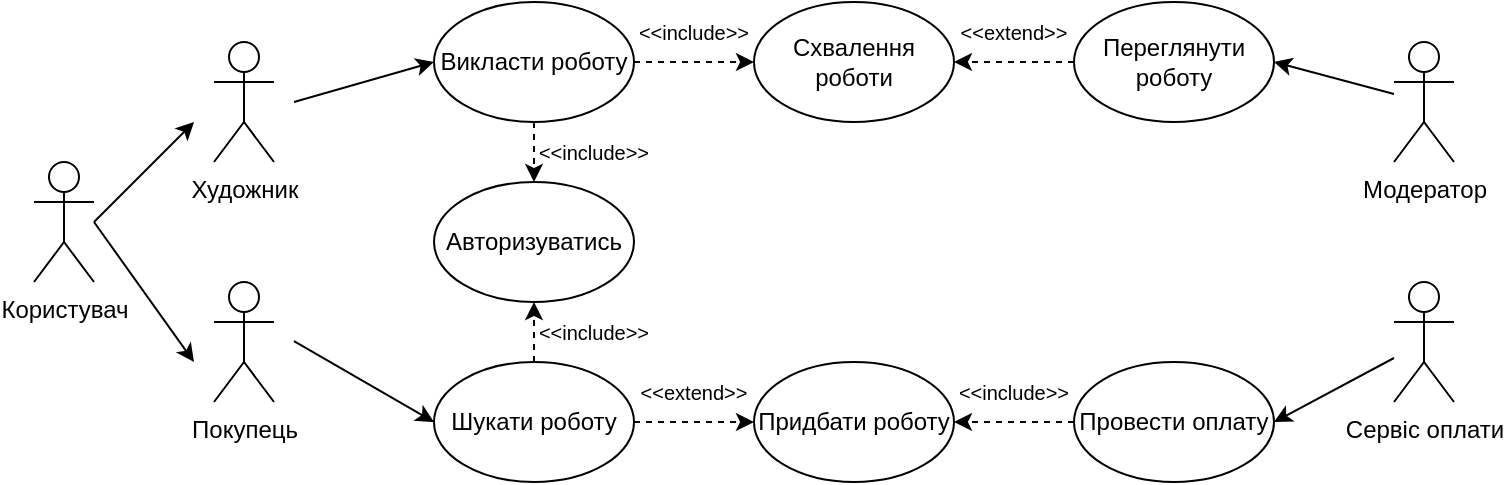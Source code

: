<mxfile version="20.3.3" type="device"><diagram id="3LWY-Lgfk4nYCkW3nS7w" name="Страница 1"><mxGraphModel dx="831" dy="476" grid="1" gridSize="10" guides="1" tooltips="1" connect="1" arrows="1" fold="1" page="1" pageScale="1" pageWidth="827" pageHeight="1169" math="0" shadow="0"><root><mxCell id="0"/><mxCell id="1" parent="0"/><mxCell id="paarDGqrIeViON9U21Fg-3" value="Художник" style="shape=umlActor;verticalLabelPosition=bottom;verticalAlign=top;html=1;outlineConnect=0;" vertex="1" parent="1"><mxGeometry x="120" y="100" width="30" height="60" as="geometry"/></mxCell><mxCell id="paarDGqrIeViON9U21Fg-4" value="Покупець" style="shape=umlActor;verticalLabelPosition=bottom;verticalAlign=top;html=1;outlineConnect=0;" vertex="1" parent="1"><mxGeometry x="120" y="220" width="30" height="60" as="geometry"/></mxCell><mxCell id="paarDGqrIeViON9U21Fg-5" value="Сервіс оплати" style="shape=umlActor;verticalLabelPosition=bottom;verticalAlign=top;html=1;outlineConnect=0;" vertex="1" parent="1"><mxGeometry x="710" y="220" width="30" height="60" as="geometry"/></mxCell><mxCell id="paarDGqrIeViON9U21Fg-6" value="Модератор" style="shape=umlActor;verticalLabelPosition=bottom;verticalAlign=top;html=1;outlineConnect=0;" vertex="1" parent="1"><mxGeometry x="710" y="100" width="30" height="60" as="geometry"/></mxCell><mxCell id="paarDGqrIeViON9U21Fg-39" style="edgeStyle=orthogonalEdgeStyle;rounded=0;orthogonalLoop=1;jettySize=auto;html=1;entryX=0;entryY=0.5;entryDx=0;entryDy=0;dashed=1;fontSize=10;" edge="1" parent="1" source="paarDGqrIeViON9U21Fg-8" target="paarDGqrIeViON9U21Fg-15"><mxGeometry relative="1" as="geometry"/></mxCell><mxCell id="paarDGqrIeViON9U21Fg-8" value="Викласти роботу" style="ellipse;whiteSpace=wrap;html=1;" vertex="1" parent="1"><mxGeometry x="230" y="80" width="100" height="60" as="geometry"/></mxCell><mxCell id="paarDGqrIeViON9U21Fg-10" value="Придбати роботу" style="ellipse;whiteSpace=wrap;html=1;" vertex="1" parent="1"><mxGeometry x="390" y="260" width="100" height="60" as="geometry"/></mxCell><mxCell id="paarDGqrIeViON9U21Fg-12" value="Шукати роботу" style="ellipse;whiteSpace=wrap;html=1;" vertex="1" parent="1"><mxGeometry x="230" y="260" width="100" height="60" as="geometry"/></mxCell><mxCell id="paarDGqrIeViON9U21Fg-15" value="Схвалення роботи" style="ellipse;whiteSpace=wrap;html=1;" vertex="1" parent="1"><mxGeometry x="390" y="80" width="100" height="60" as="geometry"/></mxCell><mxCell id="paarDGqrIeViON9U21Fg-16" value="Провести оплату" style="ellipse;whiteSpace=wrap;html=1;" vertex="1" parent="1"><mxGeometry x="550" y="260" width="100" height="60" as="geometry"/></mxCell><mxCell id="paarDGqrIeViON9U21Fg-19" value="Переглянути роботу" style="ellipse;whiteSpace=wrap;html=1;" vertex="1" parent="1"><mxGeometry x="550" y="80" width="100" height="60" as="geometry"/></mxCell><mxCell id="paarDGqrIeViON9U21Fg-21" value="Користувач" style="shape=umlActor;verticalLabelPosition=bottom;verticalAlign=top;html=1;outlineConnect=0;" vertex="1" parent="1"><mxGeometry x="30" y="160" width="30" height="60" as="geometry"/></mxCell><mxCell id="paarDGqrIeViON9U21Fg-22" value="" style="endArrow=classic;html=1;rounded=0;" edge="1" parent="1"><mxGeometry width="50" height="50" relative="1" as="geometry"><mxPoint x="60" y="190" as="sourcePoint"/><mxPoint x="110" y="140" as="targetPoint"/></mxGeometry></mxCell><mxCell id="paarDGqrIeViON9U21Fg-23" value="" style="endArrow=classic;html=1;rounded=0;" edge="1" parent="1"><mxGeometry width="50" height="50" relative="1" as="geometry"><mxPoint x="60" y="190" as="sourcePoint"/><mxPoint x="110" y="260" as="targetPoint"/></mxGeometry></mxCell><mxCell id="paarDGqrIeViON9U21Fg-24" value="" style="endArrow=classic;html=1;rounded=0;entryX=0;entryY=0.5;entryDx=0;entryDy=0;" edge="1" parent="1" target="paarDGqrIeViON9U21Fg-8"><mxGeometry width="50" height="50" relative="1" as="geometry"><mxPoint x="160" y="130" as="sourcePoint"/><mxPoint x="250" y="40" as="targetPoint"/></mxGeometry></mxCell><mxCell id="paarDGqrIeViON9U21Fg-25" value="" style="endArrow=classic;html=1;rounded=0;entryX=0;entryY=0.5;entryDx=0;entryDy=0;" edge="1" parent="1" target="paarDGqrIeViON9U21Fg-12"><mxGeometry width="50" height="50" relative="1" as="geometry"><mxPoint x="160.0" y="249.58" as="sourcePoint"/><mxPoint x="230" y="249.58" as="targetPoint"/></mxGeometry></mxCell><mxCell id="paarDGqrIeViON9U21Fg-26" value="" style="endArrow=classic;html=1;rounded=0;exitX=1;exitY=0.5;exitDx=0;exitDy=0;entryX=0;entryY=0.5;entryDx=0;entryDy=0;dashed=1;" edge="1" parent="1" source="paarDGqrIeViON9U21Fg-12" target="paarDGqrIeViON9U21Fg-10"><mxGeometry width="50" height="50" relative="1" as="geometry"><mxPoint x="360" y="210" as="sourcePoint"/><mxPoint x="410" y="160" as="targetPoint"/></mxGeometry></mxCell><mxCell id="paarDGqrIeViON9U21Fg-27" value="&lt;font style=&quot;font-size: 10px;&quot;&gt;&amp;lt;&amp;lt;extend&amp;gt;&amp;gt;&lt;/font&gt;" style="text;html=1;strokeColor=none;fillColor=none;align=center;verticalAlign=middle;whiteSpace=wrap;rounded=0;" vertex="1" parent="1"><mxGeometry x="330" y="260" width="60" height="30" as="geometry"/></mxCell><mxCell id="paarDGqrIeViON9U21Fg-28" value="" style="endArrow=classic;html=1;rounded=0;fontSize=10;entryX=1;entryY=0.5;entryDx=0;entryDy=0;" edge="1" parent="1" source="paarDGqrIeViON9U21Fg-5" target="paarDGqrIeViON9U21Fg-16"><mxGeometry width="50" height="50" relative="1" as="geometry"><mxPoint x="580" y="360" as="sourcePoint"/><mxPoint x="630" y="310" as="targetPoint"/></mxGeometry></mxCell><mxCell id="paarDGqrIeViON9U21Fg-29" value="" style="endArrow=classic;html=1;rounded=0;fontSize=10;entryX=1;entryY=0.5;entryDx=0;entryDy=0;exitX=0;exitY=0.5;exitDx=0;exitDy=0;dashed=1;" edge="1" parent="1" source="paarDGqrIeViON9U21Fg-16" target="paarDGqrIeViON9U21Fg-10"><mxGeometry width="50" height="50" relative="1" as="geometry"><mxPoint x="550" y="250" as="sourcePoint"/><mxPoint x="490" y="250" as="targetPoint"/></mxGeometry></mxCell><mxCell id="paarDGqrIeViON9U21Fg-30" value="&lt;font style=&quot;font-size: 10px;&quot;&gt;&amp;lt;&amp;lt;include&amp;gt;&amp;gt;&lt;/font&gt;" style="text;html=1;strokeColor=none;fillColor=none;align=center;verticalAlign=middle;whiteSpace=wrap;rounded=0;" vertex="1" parent="1"><mxGeometry x="490" y="260" width="60" height="30" as="geometry"/></mxCell><mxCell id="paarDGqrIeViON9U21Fg-33" value="Авторизуватись" style="ellipse;whiteSpace=wrap;html=1;" vertex="1" parent="1"><mxGeometry x="230" y="170" width="100" height="60" as="geometry"/></mxCell><mxCell id="paarDGqrIeViON9U21Fg-34" value="" style="endArrow=classic;html=1;rounded=0;fontSize=10;entryX=0.5;entryY=0;entryDx=0;entryDy=0;exitX=0.5;exitY=1;exitDx=0;exitDy=0;dashed=1;" edge="1" parent="1" source="paarDGqrIeViON9U21Fg-8" target="paarDGqrIeViON9U21Fg-33"><mxGeometry width="50" height="50" relative="1" as="geometry"><mxPoint x="280" y="150" as="sourcePoint"/><mxPoint x="420" y="130" as="targetPoint"/></mxGeometry></mxCell><mxCell id="paarDGqrIeViON9U21Fg-35" value="" style="endArrow=classic;html=1;rounded=0;fontSize=10;exitX=0.5;exitY=0;exitDx=0;exitDy=0;entryX=0.5;entryY=1;entryDx=0;entryDy=0;dashed=1;" edge="1" parent="1" source="paarDGqrIeViON9U21Fg-12" target="paarDGqrIeViON9U21Fg-33"><mxGeometry width="50" height="50" relative="1" as="geometry"><mxPoint x="200" y="260" as="sourcePoint"/><mxPoint x="250" y="210" as="targetPoint"/></mxGeometry></mxCell><mxCell id="paarDGqrIeViON9U21Fg-36" value="" style="endArrow=classic;html=1;rounded=0;dashed=1;fontSize=10;exitX=0;exitY=0.5;exitDx=0;exitDy=0;entryX=1;entryY=0.5;entryDx=0;entryDy=0;" edge="1" parent="1" source="paarDGqrIeViON9U21Fg-19" target="paarDGqrIeViON9U21Fg-15"><mxGeometry width="50" height="50" relative="1" as="geometry"><mxPoint x="490" y="60" as="sourcePoint"/><mxPoint x="540" y="10" as="targetPoint"/></mxGeometry></mxCell><mxCell id="paarDGqrIeViON9U21Fg-38" value="" style="endArrow=classic;html=1;rounded=0;fontSize=10;entryX=1;entryY=0.5;entryDx=0;entryDy=0;" edge="1" parent="1" source="paarDGqrIeViON9U21Fg-6" target="paarDGqrIeViON9U21Fg-19"><mxGeometry width="50" height="50" relative="1" as="geometry"><mxPoint x="700" y="128" as="sourcePoint"/><mxPoint x="640" y="160" as="targetPoint"/></mxGeometry></mxCell><mxCell id="paarDGqrIeViON9U21Fg-40" value="&lt;font style=&quot;font-size: 10px;&quot;&gt;&amp;lt;&amp;lt;include&amp;gt;&amp;gt;&lt;/font&gt;" style="text;html=1;strokeColor=none;fillColor=none;align=center;verticalAlign=middle;whiteSpace=wrap;rounded=0;" vertex="1" parent="1"><mxGeometry x="280" y="140" width="60" height="30" as="geometry"/></mxCell><mxCell id="paarDGqrIeViON9U21Fg-41" value="&lt;font style=&quot;font-size: 10px;&quot;&gt;&amp;lt;&amp;lt;include&amp;gt;&amp;gt;&lt;/font&gt;" style="text;html=1;strokeColor=none;fillColor=none;align=center;verticalAlign=middle;whiteSpace=wrap;rounded=0;" vertex="1" parent="1"><mxGeometry x="280" y="230" width="60" height="30" as="geometry"/></mxCell><mxCell id="paarDGqrIeViON9U21Fg-42" value="&lt;font style=&quot;font-size: 10px;&quot;&gt;&amp;lt;&amp;lt;include&amp;gt;&amp;gt;&lt;/font&gt;" style="text;html=1;strokeColor=none;fillColor=none;align=center;verticalAlign=middle;whiteSpace=wrap;rounded=0;" vertex="1" parent="1"><mxGeometry x="330" y="80" width="60" height="30" as="geometry"/></mxCell><mxCell id="paarDGqrIeViON9U21Fg-43" value="&lt;font style=&quot;font-size: 10px;&quot;&gt;&amp;lt;&amp;lt;extend&amp;gt;&amp;gt;&lt;/font&gt;" style="text;html=1;strokeColor=none;fillColor=none;align=center;verticalAlign=middle;whiteSpace=wrap;rounded=0;" vertex="1" parent="1"><mxGeometry x="490" y="80" width="60" height="30" as="geometry"/></mxCell></root></mxGraphModel></diagram></mxfile>